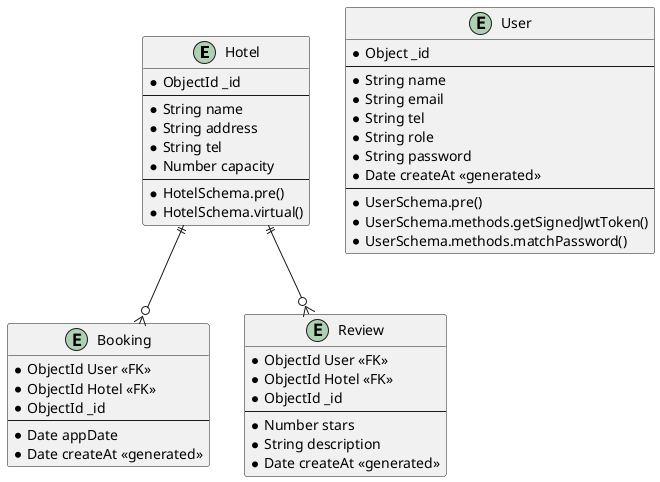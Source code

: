 @startuml class_diagram
entity "Hotel" as hotel {
    *ObjectId _id
    --
    *String name
    *String address
    *String tel
    *Number capacity
    --
    *HotelSchema.pre()
    *HotelSchema.virtual()
}

entity "Booking" as booking {
    *ObjectId User <<FK>>
    *ObjectId Hotel <<FK>>
    *ObjectId _id
    --
    *Date appDate
    *Date createAt <<generated>>
}

entity "Review" as review {
    *ObjectId User <<FK>>
    *ObjectId Hotel <<FK>>
    *ObjectId _id
    --
    *Number stars
    *String description
    *Date createAt <<generated>>
}

entity "User" as user {
    *Object _id
    --
    *String name
    *String email
    *String tel
    *String role
    *String password
    *Date createAt <<generated>>
    --
    *UserSchema.pre()
    *UserSchema.methods.getSignedJwtToken()
    *UserSchema.methods.matchPassword()
}

hotel ||--o{ booking
hotel ||--o{ review

@enduml